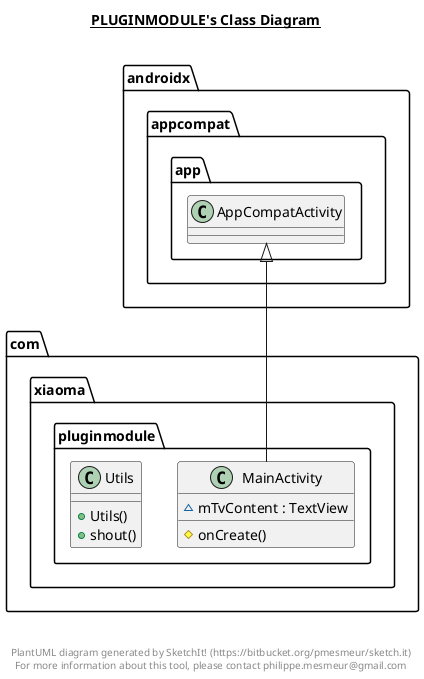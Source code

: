 @startuml

title __PLUGINMODULE's Class Diagram__\n

  namespace com.xiaoma {
    namespace pluginmodule {
      class com.xiaoma.pluginmodule.MainActivity {
          ~ mTvContent : TextView
          # onCreate()
      }
    }
  }
  

  namespace com.xiaoma {
    namespace pluginmodule {
      class com.xiaoma.pluginmodule.Utils {
          + Utils()
          + shout()
      }
    }
  }
  

  com.xiaoma.pluginmodule.MainActivity -up-|> androidx.appcompat.app.AppCompatActivity


right footer


PlantUML diagram generated by SketchIt! (https://bitbucket.org/pmesmeur/sketch.it)
For more information about this tool, please contact philippe.mesmeur@gmail.com
endfooter

@enduml
